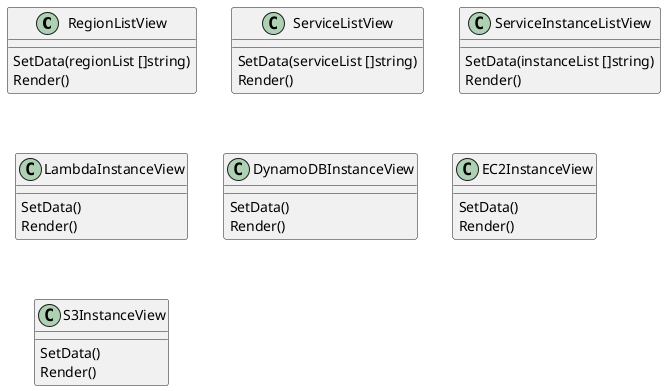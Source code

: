 @startuml

class RegionListView {
    SetData(regionList []string)
    Render()
}

class ServiceListView {
    SetData(serviceList []string)
    Render()
}

class ServiceInstanceListView {
    SetData(instanceList []string)
    Render()
}

class LambdaInstanceView {
    SetData()
    Render()
}

class DynamoDBInstanceView {
    SetData()
    Render()
}

class EC2InstanceView {
    SetData()
    Render()
}

class S3InstanceView {
    SetData()
    Render()
}

@enduml